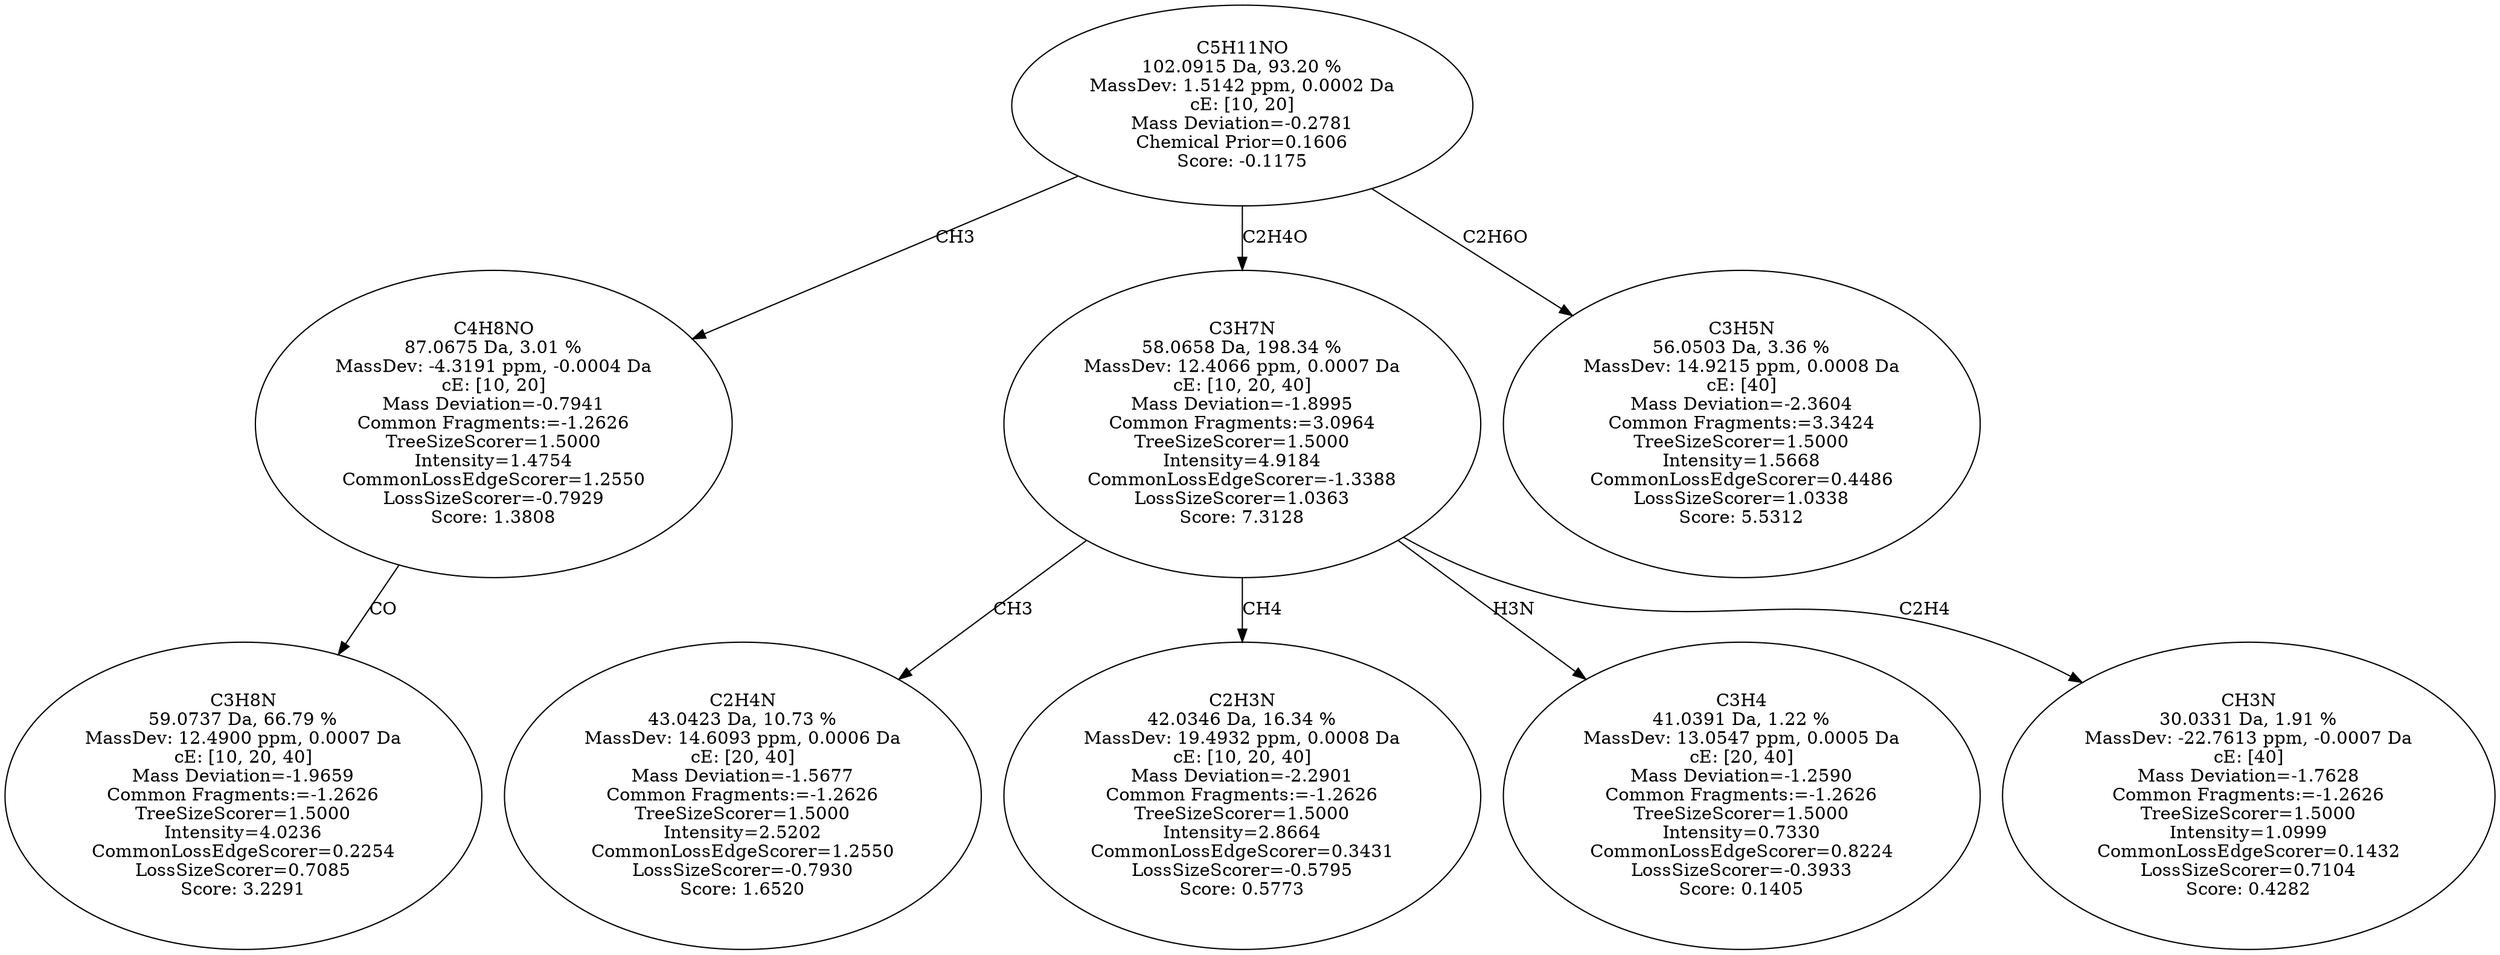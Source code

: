 strict digraph {
v1 [label="C3H8N\n59.0737 Da, 66.79 %\nMassDev: 12.4900 ppm, 0.0007 Da\ncE: [10, 20, 40]\nMass Deviation=-1.9659\nCommon Fragments:=-1.2626\nTreeSizeScorer=1.5000\nIntensity=4.0236\nCommonLossEdgeScorer=0.2254\nLossSizeScorer=0.7085\nScore: 3.2291"];
v2 [label="C4H8NO\n87.0675 Da, 3.01 %\nMassDev: -4.3191 ppm, -0.0004 Da\ncE: [10, 20]\nMass Deviation=-0.7941\nCommon Fragments:=-1.2626\nTreeSizeScorer=1.5000\nIntensity=1.4754\nCommonLossEdgeScorer=1.2550\nLossSizeScorer=-0.7929\nScore: 1.3808"];
v3 [label="C2H4N\n43.0423 Da, 10.73 %\nMassDev: 14.6093 ppm, 0.0006 Da\ncE: [20, 40]\nMass Deviation=-1.5677\nCommon Fragments:=-1.2626\nTreeSizeScorer=1.5000\nIntensity=2.5202\nCommonLossEdgeScorer=1.2550\nLossSizeScorer=-0.7930\nScore: 1.6520"];
v4 [label="C2H3N\n42.0346 Da, 16.34 %\nMassDev: 19.4932 ppm, 0.0008 Da\ncE: [10, 20, 40]\nMass Deviation=-2.2901\nCommon Fragments:=-1.2626\nTreeSizeScorer=1.5000\nIntensity=2.8664\nCommonLossEdgeScorer=0.3431\nLossSizeScorer=-0.5795\nScore: 0.5773"];
v5 [label="C3H4\n41.0391 Da, 1.22 %\nMassDev: 13.0547 ppm, 0.0005 Da\ncE: [20, 40]\nMass Deviation=-1.2590\nCommon Fragments:=-1.2626\nTreeSizeScorer=1.5000\nIntensity=0.7330\nCommonLossEdgeScorer=0.8224\nLossSizeScorer=-0.3933\nScore: 0.1405"];
v6 [label="CH3N\n30.0331 Da, 1.91 %\nMassDev: -22.7613 ppm, -0.0007 Da\ncE: [40]\nMass Deviation=-1.7628\nCommon Fragments:=-1.2626\nTreeSizeScorer=1.5000\nIntensity=1.0999\nCommonLossEdgeScorer=0.1432\nLossSizeScorer=0.7104\nScore: 0.4282"];
v7 [label="C3H7N\n58.0658 Da, 198.34 %\nMassDev: 12.4066 ppm, 0.0007 Da\ncE: [10, 20, 40]\nMass Deviation=-1.8995\nCommon Fragments:=3.0964\nTreeSizeScorer=1.5000\nIntensity=4.9184\nCommonLossEdgeScorer=-1.3388\nLossSizeScorer=1.0363\nScore: 7.3128"];
v8 [label="C3H5N\n56.0503 Da, 3.36 %\nMassDev: 14.9215 ppm, 0.0008 Da\ncE: [40]\nMass Deviation=-2.3604\nCommon Fragments:=3.3424\nTreeSizeScorer=1.5000\nIntensity=1.5668\nCommonLossEdgeScorer=0.4486\nLossSizeScorer=1.0338\nScore: 5.5312"];
v9 [label="C5H11NO\n102.0915 Da, 93.20 %\nMassDev: 1.5142 ppm, 0.0002 Da\ncE: [10, 20]\nMass Deviation=-0.2781\nChemical Prior=0.1606\nScore: -0.1175"];
v2 -> v1 [label="CO"];
v9 -> v2 [label="CH3"];
v7 -> v3 [label="CH3"];
v7 -> v4 [label="CH4"];
v7 -> v5 [label="H3N"];
v7 -> v6 [label="C2H4"];
v9 -> v7 [label="C2H4O"];
v9 -> v8 [label="C2H6O"];
}